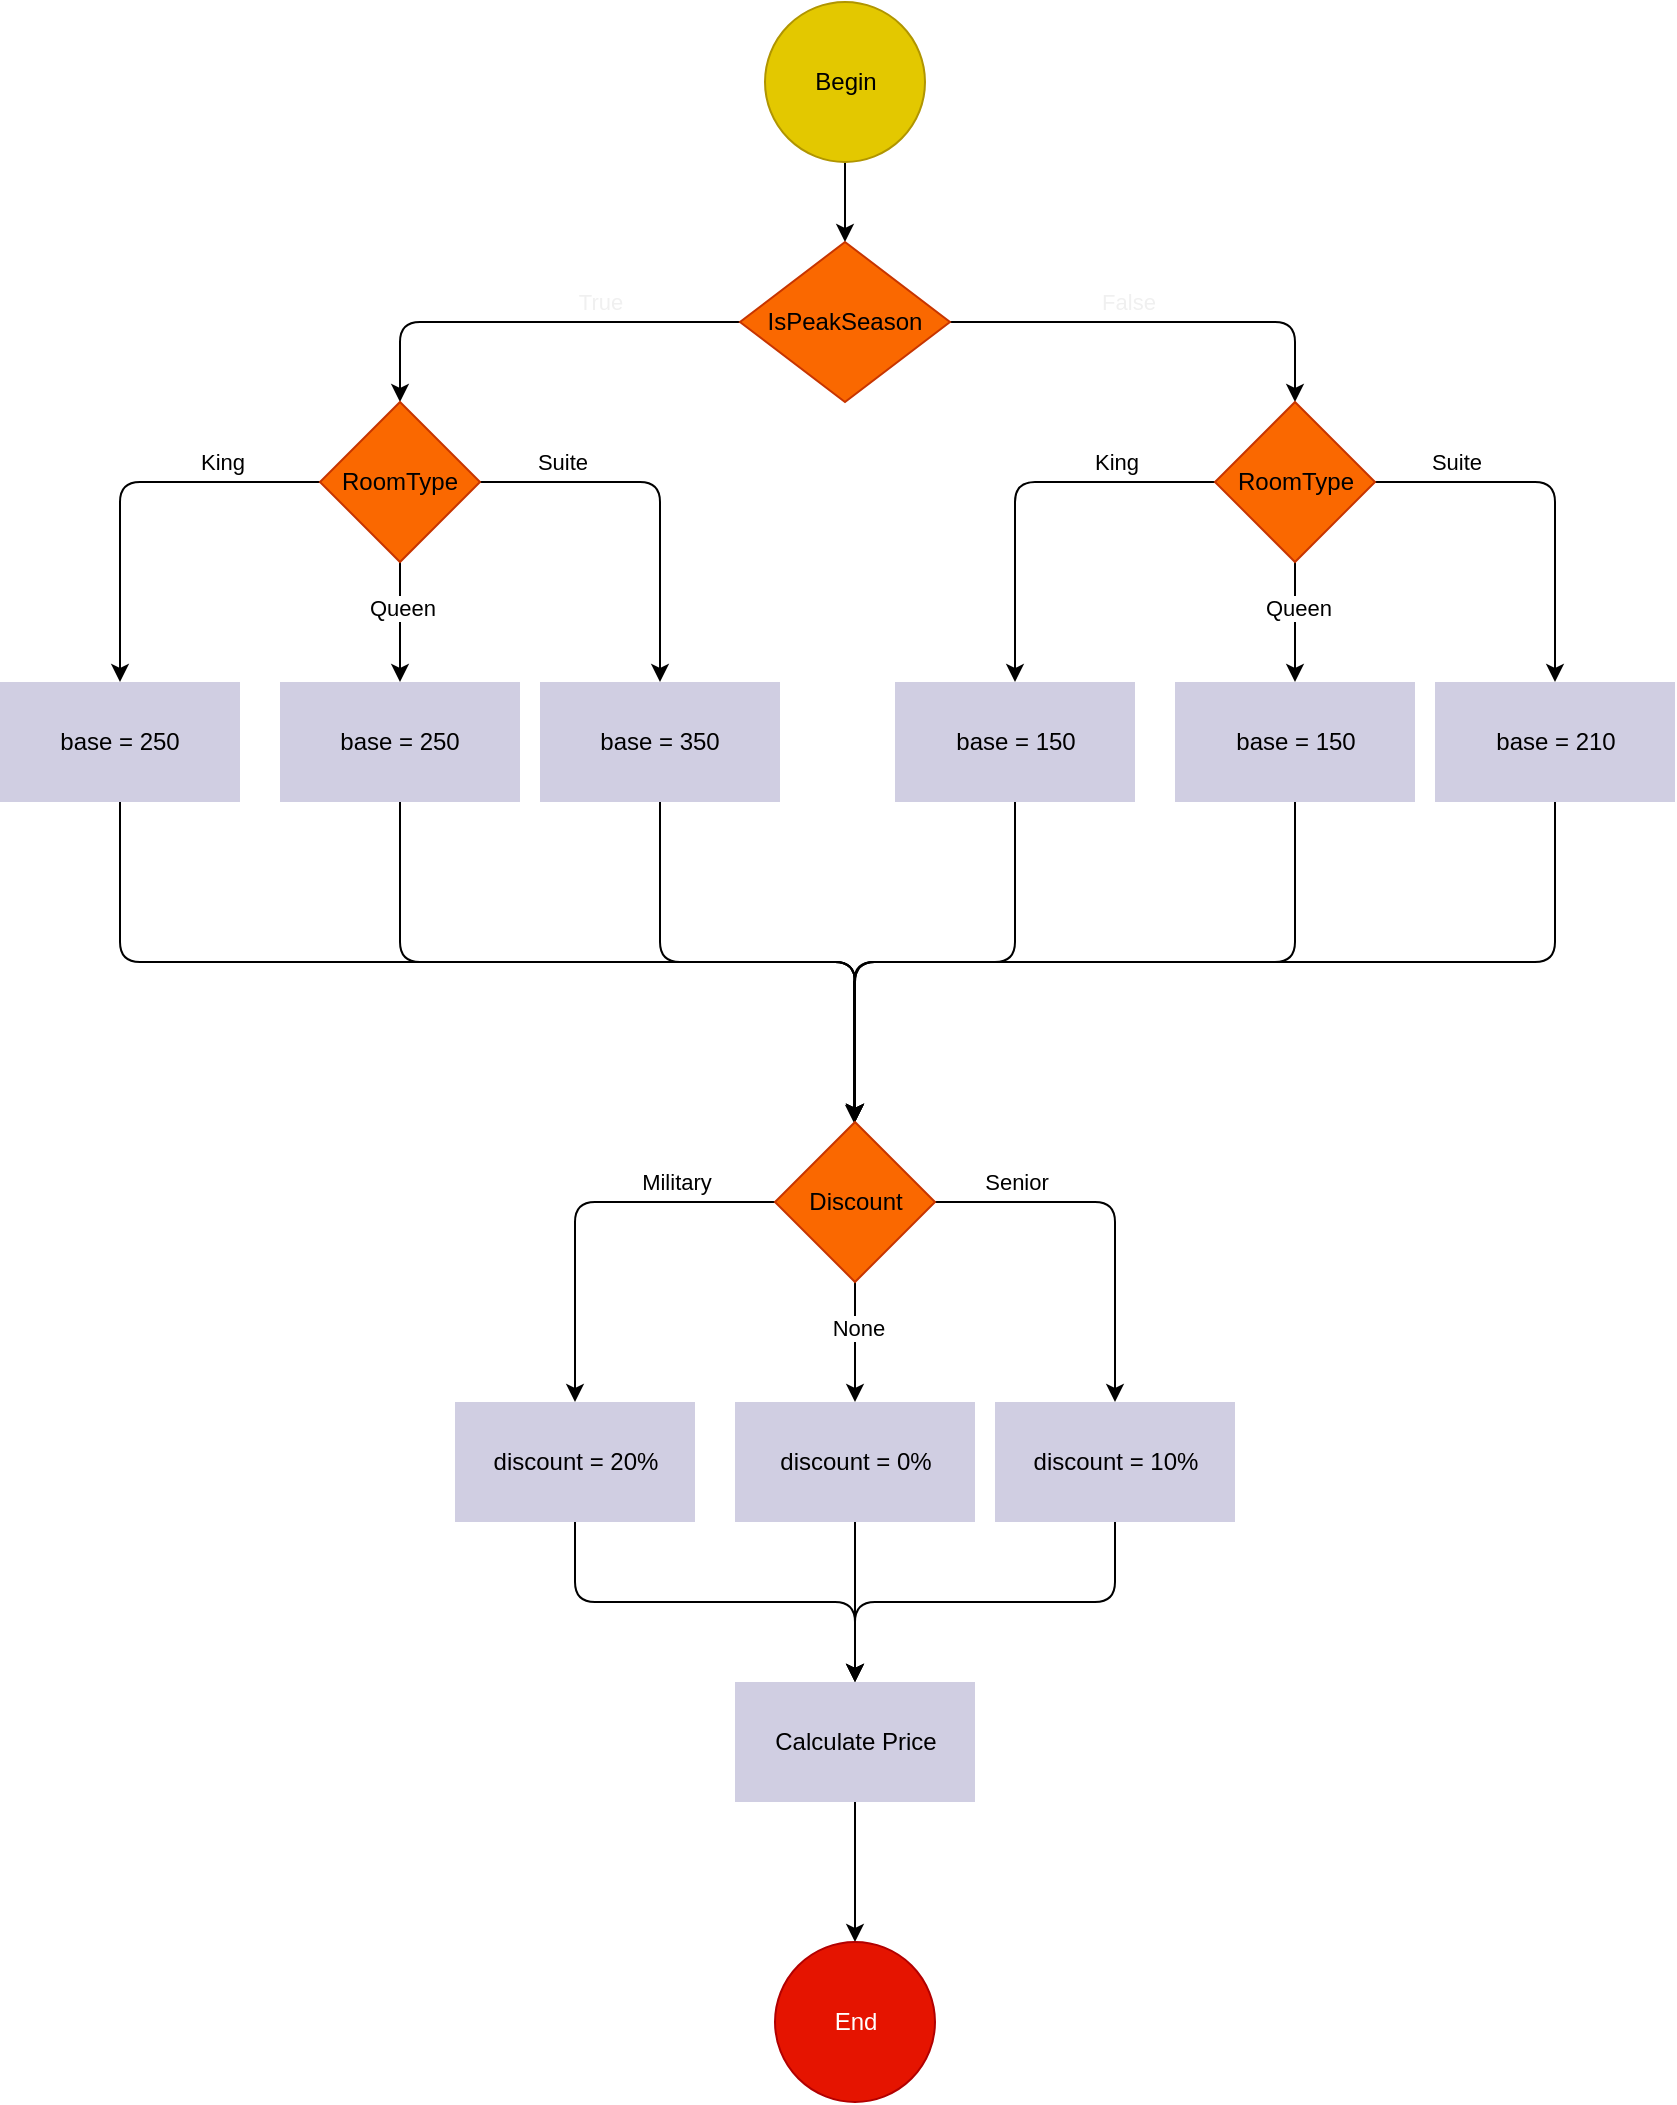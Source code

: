 <mxfile>
    <diagram id="TsVnxw0cDmr8Bo4kb8rN" name="Page-1">
        <mxGraphModel dx="1724" dy="1214" grid="1" gridSize="10" guides="1" tooltips="1" connect="1" arrows="1" fold="1" page="1" pageScale="1" pageWidth="850" pageHeight="1100" math="0" shadow="0">
            <root>
                <mxCell id="0"/>
                <mxCell id="1" parent="0"/>
                <mxCell id="4" value="" style="edgeStyle=none;html=1;" edge="1" parent="1" source="2" target="3">
                    <mxGeometry relative="1" as="geometry"/>
                </mxCell>
                <mxCell id="2" value="Begin" style="ellipse;whiteSpace=wrap;html=1;aspect=fixed;fillColor=#e3c800;fontColor=#000000;strokeColor=#B09500;" vertex="1" parent="1">
                    <mxGeometry x="387.5" y="20" width="80" height="80" as="geometry"/>
                </mxCell>
                <mxCell id="6" value="" style="edgeStyle=orthogonalEdgeStyle;html=1;entryX=0.5;entryY=0;entryDx=0;entryDy=0;" edge="1" parent="1" source="3" target="5">
                    <mxGeometry relative="1" as="geometry"/>
                </mxCell>
                <mxCell id="16" value="True" style="edgeLabel;html=1;align=center;verticalAlign=middle;resizable=0;points=[];fontColor=#F0F0F0;" vertex="1" connectable="0" parent="6">
                    <mxGeometry x="-0.428" y="1" relative="1" as="geometry">
                        <mxPoint x="-10" y="-11" as="offset"/>
                    </mxGeometry>
                </mxCell>
                <mxCell id="27" style="edgeStyle=orthogonalEdgeStyle;html=1;exitX=1;exitY=0.5;exitDx=0;exitDy=0;entryX=0.5;entryY=0;entryDx=0;entryDy=0;fontColor=#F0F0F0;" edge="1" parent="1" source="3" target="23">
                    <mxGeometry relative="1" as="geometry"/>
                </mxCell>
                <mxCell id="28" value="False" style="edgeLabel;html=1;align=center;verticalAlign=middle;resizable=0;points=[];fontColor=#F0F0F0;" vertex="1" connectable="0" parent="27">
                    <mxGeometry x="-0.01" y="3" relative="1" as="geometry">
                        <mxPoint x="-16" y="-7" as="offset"/>
                    </mxGeometry>
                </mxCell>
                <mxCell id="3" value="IsPeakSeason" style="rhombus;whiteSpace=wrap;html=1;fillColor=#fa6800;strokeColor=#C73500;fontColor=#000000;" vertex="1" parent="1">
                    <mxGeometry x="375" y="140" width="105" height="80" as="geometry"/>
                </mxCell>
                <mxCell id="8" value="" style="edgeStyle=orthogonalEdgeStyle;html=1;" edge="1" parent="1" source="5" target="7">
                    <mxGeometry relative="1" as="geometry"/>
                </mxCell>
                <mxCell id="9" value="King" style="edgeLabel;html=1;align=center;verticalAlign=middle;resizable=0;points=[];" vertex="1" connectable="0" parent="8">
                    <mxGeometry x="-0.363" y="-2" relative="1" as="geometry">
                        <mxPoint x="14" y="-8" as="offset"/>
                    </mxGeometry>
                </mxCell>
                <mxCell id="12" style="edgeStyle=orthogonalEdgeStyle;html=1;exitX=1;exitY=0.5;exitDx=0;exitDy=0;entryX=0.5;entryY=0;entryDx=0;entryDy=0;" edge="1" parent="1" source="5" target="11">
                    <mxGeometry relative="1" as="geometry"/>
                </mxCell>
                <mxCell id="15" value="Suite" style="edgeLabel;html=1;align=center;verticalAlign=middle;resizable=0;points=[];" vertex="1" connectable="0" parent="12">
                    <mxGeometry x="-0.667" relative="1" as="geometry">
                        <mxPoint x="9" y="-10" as="offset"/>
                    </mxGeometry>
                </mxCell>
                <mxCell id="13" style="edgeStyle=orthogonalEdgeStyle;html=1;exitX=0.5;exitY=1;exitDx=0;exitDy=0;" edge="1" parent="1" source="5" target="10">
                    <mxGeometry relative="1" as="geometry"/>
                </mxCell>
                <mxCell id="14" value="Queen" style="edgeLabel;html=1;align=center;verticalAlign=middle;resizable=0;points=[];" vertex="1" connectable="0" parent="13">
                    <mxGeometry x="-0.255" y="1" relative="1" as="geometry">
                        <mxPoint as="offset"/>
                    </mxGeometry>
                </mxCell>
                <mxCell id="5" value="RoomType" style="rhombus;whiteSpace=wrap;html=1;fillColor=#fa6800;strokeColor=#C73500;fontColor=#000000;" vertex="1" parent="1">
                    <mxGeometry x="165" y="220" width="80" height="80" as="geometry"/>
                </mxCell>
                <mxCell id="53" style="edgeStyle=orthogonalEdgeStyle;html=1;exitX=0.5;exitY=1;exitDx=0;exitDy=0;fontColor=#F0F0F0;" edge="1" parent="1" source="7" target="44">
                    <mxGeometry relative="1" as="geometry"/>
                </mxCell>
                <mxCell id="7" value="base = 250" style="whiteSpace=wrap;html=1;fillColor=#d0cee2;strokeColor=none;fontColor=#000000;" vertex="1" parent="1">
                    <mxGeometry x="5" y="360" width="120" height="60" as="geometry"/>
                </mxCell>
                <mxCell id="52" style="edgeStyle=orthogonalEdgeStyle;html=1;exitX=0.5;exitY=1;exitDx=0;exitDy=0;fontColor=#F0F0F0;" edge="1" parent="1" source="10" target="44">
                    <mxGeometry relative="1" as="geometry"/>
                </mxCell>
                <mxCell id="10" value="base = 250" style="whiteSpace=wrap;html=1;fillColor=#d0cee2;strokeColor=none;fontColor=#000000;" vertex="1" parent="1">
                    <mxGeometry x="145" y="360" width="120" height="60" as="geometry"/>
                </mxCell>
                <mxCell id="49" style="edgeStyle=orthogonalEdgeStyle;html=1;exitX=0.5;exitY=1;exitDx=0;exitDy=0;fontColor=#F0F0F0;" edge="1" parent="1" source="11" target="44">
                    <mxGeometry relative="1" as="geometry">
                        <mxPoint x="430.0" y="580" as="targetPoint"/>
                    </mxGeometry>
                </mxCell>
                <mxCell id="11" value="base = 350" style="whiteSpace=wrap;html=1;fillColor=#d0cee2;strokeColor=none;fontColor=#000000;" vertex="1" parent="1">
                    <mxGeometry x="275" y="360" width="120" height="60" as="geometry"/>
                </mxCell>
                <mxCell id="17" value="" style="edgeStyle=orthogonalEdgeStyle;html=1;" edge="1" parent="1" source="23" target="24">
                    <mxGeometry relative="1" as="geometry"/>
                </mxCell>
                <mxCell id="18" value="King" style="edgeLabel;html=1;align=center;verticalAlign=middle;resizable=0;points=[];" vertex="1" connectable="0" parent="17">
                    <mxGeometry x="-0.363" y="-2" relative="1" as="geometry">
                        <mxPoint x="14" y="-8" as="offset"/>
                    </mxGeometry>
                </mxCell>
                <mxCell id="19" style="edgeStyle=orthogonalEdgeStyle;html=1;exitX=1;exitY=0.5;exitDx=0;exitDy=0;entryX=0.5;entryY=0;entryDx=0;entryDy=0;" edge="1" parent="1" source="23" target="26">
                    <mxGeometry relative="1" as="geometry"/>
                </mxCell>
                <mxCell id="20" value="Suite" style="edgeLabel;html=1;align=center;verticalAlign=middle;resizable=0;points=[];" vertex="1" connectable="0" parent="19">
                    <mxGeometry x="-0.667" relative="1" as="geometry">
                        <mxPoint x="9" y="-10" as="offset"/>
                    </mxGeometry>
                </mxCell>
                <mxCell id="21" style="edgeStyle=orthogonalEdgeStyle;html=1;exitX=0.5;exitY=1;exitDx=0;exitDy=0;" edge="1" parent="1" source="23" target="25">
                    <mxGeometry relative="1" as="geometry"/>
                </mxCell>
                <mxCell id="22" value="Queen" style="edgeLabel;html=1;align=center;verticalAlign=middle;resizable=0;points=[];" vertex="1" connectable="0" parent="21">
                    <mxGeometry x="-0.255" y="1" relative="1" as="geometry">
                        <mxPoint as="offset"/>
                    </mxGeometry>
                </mxCell>
                <mxCell id="23" value="RoomType" style="rhombus;whiteSpace=wrap;html=1;fillColor=#fa6800;strokeColor=#C73500;fontColor=#000000;" vertex="1" parent="1">
                    <mxGeometry x="612.5" y="220" width="80" height="80" as="geometry"/>
                </mxCell>
                <mxCell id="48" style="edgeStyle=orthogonalEdgeStyle;html=1;exitX=0.5;exitY=1;exitDx=0;exitDy=0;entryX=0.5;entryY=0;entryDx=0;entryDy=0;fontColor=#F0F0F0;" edge="1" parent="1" source="24" target="44">
                    <mxGeometry relative="1" as="geometry"/>
                </mxCell>
                <mxCell id="24" value="base = 150" style="whiteSpace=wrap;html=1;fillColor=#d0cee2;strokeColor=none;fontColor=#000000;" vertex="1" parent="1">
                    <mxGeometry x="452.5" y="360" width="120" height="60" as="geometry"/>
                </mxCell>
                <mxCell id="50" style="edgeStyle=orthogonalEdgeStyle;html=1;exitX=0.5;exitY=1;exitDx=0;exitDy=0;fontColor=#F0F0F0;" edge="1" parent="1" source="25" target="44">
                    <mxGeometry relative="1" as="geometry"/>
                </mxCell>
                <mxCell id="25" value="base = 150" style="whiteSpace=wrap;html=1;fillColor=#d0cee2;strokeColor=none;fontColor=#000000;" vertex="1" parent="1">
                    <mxGeometry x="592.5" y="360" width="120" height="60" as="geometry"/>
                </mxCell>
                <mxCell id="51" style="edgeStyle=orthogonalEdgeStyle;html=1;fontColor=#F0F0F0;" edge="1" parent="1" source="26" target="44">
                    <mxGeometry relative="1" as="geometry">
                        <Array as="points">
                            <mxPoint x="782" y="500"/>
                            <mxPoint x="432" y="500"/>
                        </Array>
                    </mxGeometry>
                </mxCell>
                <mxCell id="26" value="base = 210" style="whiteSpace=wrap;html=1;fillColor=#d0cee2;strokeColor=none;fontColor=#000000;" vertex="1" parent="1">
                    <mxGeometry x="722.5" y="360" width="120" height="60" as="geometry"/>
                </mxCell>
                <mxCell id="38" value="" style="edgeStyle=orthogonalEdgeStyle;html=1;" edge="1" parent="1" source="44" target="45">
                    <mxGeometry relative="1" as="geometry"/>
                </mxCell>
                <mxCell id="39" value="Military" style="edgeLabel;html=1;align=center;verticalAlign=middle;resizable=0;points=[];" vertex="1" connectable="0" parent="38">
                    <mxGeometry x="-0.363" y="-2" relative="1" as="geometry">
                        <mxPoint x="14" y="-8" as="offset"/>
                    </mxGeometry>
                </mxCell>
                <mxCell id="40" style="edgeStyle=orthogonalEdgeStyle;html=1;exitX=1;exitY=0.5;exitDx=0;exitDy=0;entryX=0.5;entryY=0;entryDx=0;entryDy=0;" edge="1" parent="1" source="44" target="47">
                    <mxGeometry relative="1" as="geometry"/>
                </mxCell>
                <mxCell id="41" value="Senior" style="edgeLabel;html=1;align=center;verticalAlign=middle;resizable=0;points=[];" vertex="1" connectable="0" parent="40">
                    <mxGeometry x="-0.667" relative="1" as="geometry">
                        <mxPoint x="9" y="-10" as="offset"/>
                    </mxGeometry>
                </mxCell>
                <mxCell id="42" style="edgeStyle=orthogonalEdgeStyle;html=1;exitX=0.5;exitY=1;exitDx=0;exitDy=0;" edge="1" parent="1" source="44" target="46">
                    <mxGeometry relative="1" as="geometry"/>
                </mxCell>
                <mxCell id="43" value="None" style="edgeLabel;html=1;align=center;verticalAlign=middle;resizable=0;points=[];" vertex="1" connectable="0" parent="42">
                    <mxGeometry x="-0.255" y="1" relative="1" as="geometry">
                        <mxPoint as="offset"/>
                    </mxGeometry>
                </mxCell>
                <mxCell id="44" value="Discount" style="rhombus;whiteSpace=wrap;html=1;fillColor=#fa6800;strokeColor=#C73500;fontColor=#000000;" vertex="1" parent="1">
                    <mxGeometry x="392.5" y="580" width="80" height="80" as="geometry"/>
                </mxCell>
                <mxCell id="57" style="edgeStyle=orthogonalEdgeStyle;html=1;exitX=0.5;exitY=1;exitDx=0;exitDy=0;fontColor=#F0F0F0;" edge="1" parent="1" source="45" target="54">
                    <mxGeometry relative="1" as="geometry"/>
                </mxCell>
                <mxCell id="45" value="discount = 20%" style="whiteSpace=wrap;html=1;fillColor=#d0cee2;strokeColor=none;fontColor=#000000;" vertex="1" parent="1">
                    <mxGeometry x="232.5" y="720" width="120" height="60" as="geometry"/>
                </mxCell>
                <mxCell id="55" value="" style="edgeStyle=orthogonalEdgeStyle;html=1;fontColor=#F0F0F0;" edge="1" parent="1" source="46" target="54">
                    <mxGeometry relative="1" as="geometry"/>
                </mxCell>
                <mxCell id="46" value="discount = 0%" style="whiteSpace=wrap;html=1;fillColor=#d0cee2;strokeColor=none;fontColor=#000000;" vertex="1" parent="1">
                    <mxGeometry x="372.5" y="720" width="120" height="60" as="geometry"/>
                </mxCell>
                <mxCell id="56" style="edgeStyle=orthogonalEdgeStyle;html=1;exitX=0.5;exitY=1;exitDx=0;exitDy=0;fontColor=#F0F0F0;" edge="1" parent="1" source="47" target="54">
                    <mxGeometry relative="1" as="geometry"/>
                </mxCell>
                <mxCell id="47" value="discount = 10%" style="whiteSpace=wrap;html=1;fillColor=#d0cee2;strokeColor=none;fontColor=#000000;" vertex="1" parent="1">
                    <mxGeometry x="502.5" y="720" width="120" height="60" as="geometry"/>
                </mxCell>
                <mxCell id="59" value="" style="edgeStyle=orthogonalEdgeStyle;html=1;fontColor=#F0F0F0;" edge="1" parent="1" source="54" target="58">
                    <mxGeometry relative="1" as="geometry"/>
                </mxCell>
                <mxCell id="54" value="Calculate Price" style="whiteSpace=wrap;html=1;fillColor=#d0cee2;strokeColor=none;fontColor=#000000;" vertex="1" parent="1">
                    <mxGeometry x="372.5" y="860" width="120" height="60" as="geometry"/>
                </mxCell>
                <mxCell id="58" value="End" style="ellipse;whiteSpace=wrap;html=1;fillColor=#e51400;strokeColor=#B20000;fontColor=#ffffff;" vertex="1" parent="1">
                    <mxGeometry x="392.5" y="990" width="80" height="80" as="geometry"/>
                </mxCell>
            </root>
        </mxGraphModel>
    </diagram>
</mxfile>
